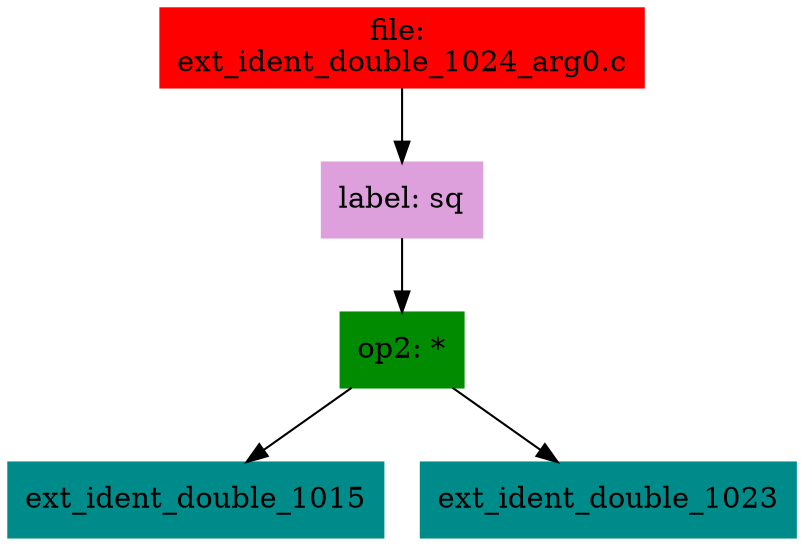 digraph G {
node [shape=box]

0 [label="file: 
ext_ident_double_1024_arg0.c",color=red, style=filled]
1 [label="label: sq",color=plum, style=filled]
0 -> 1
2 [label="op2: *",color=green4, style=filled]
1 -> 2
3 [label="ext_ident_double_1015",color=cyan4, style=filled]
2 -> 3
293 [label="ext_ident_double_1023",color=cyan4, style=filled]
2 -> 293


}

